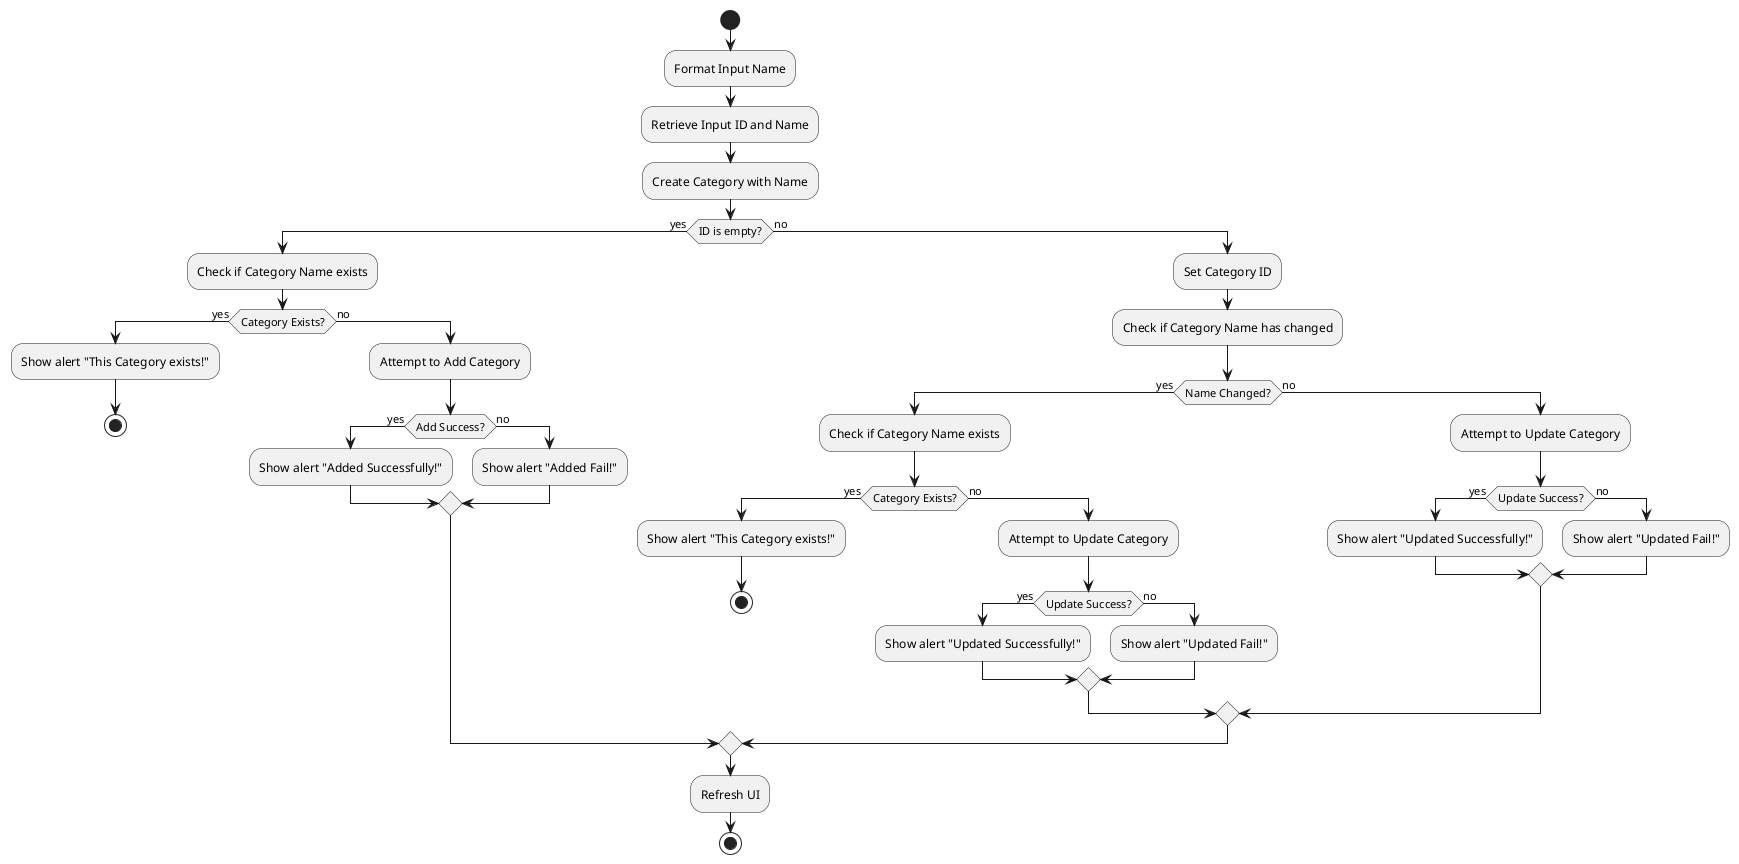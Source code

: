 @startuml
start

:Format Input Name;
:Retrieve Input ID and Name;
:Create Category with Name;

if (ID is empty?) then (yes)
  :Check if Category Name exists;
  if (Category Exists?) then (yes)
    :Show alert "This Category exists!";
    stop
  else (no)
    :Attempt to Add Category;
    if (Add Success?) then (yes)
      :Show alert "Added Successfully!";
    else (no)
      :Show alert "Added Fail!";
    endif
  endif
else (no)
  :Set Category ID;
  :Check if Category Name has changed;
  if (Name Changed?) then (yes)
    :Check if Category Name exists;
    if (Category Exists?) then (yes)
      :Show alert "This Category exists!";
      stop
    else (no)
      :Attempt to Update Category;
      if (Update Success?) then (yes)
        :Show alert "Updated Successfully!";
      else (no)
        :Show alert "Updated Fail!";
      endif
    endif
  else (no)
    :Attempt to Update Category;
    if (Update Success?) then (yes)
      :Show alert "Updated Successfully!";
    else (no)
      :Show alert "Updated Fail!";
    endif
  endif
endif

:Refresh UI;
stop

@enduml
